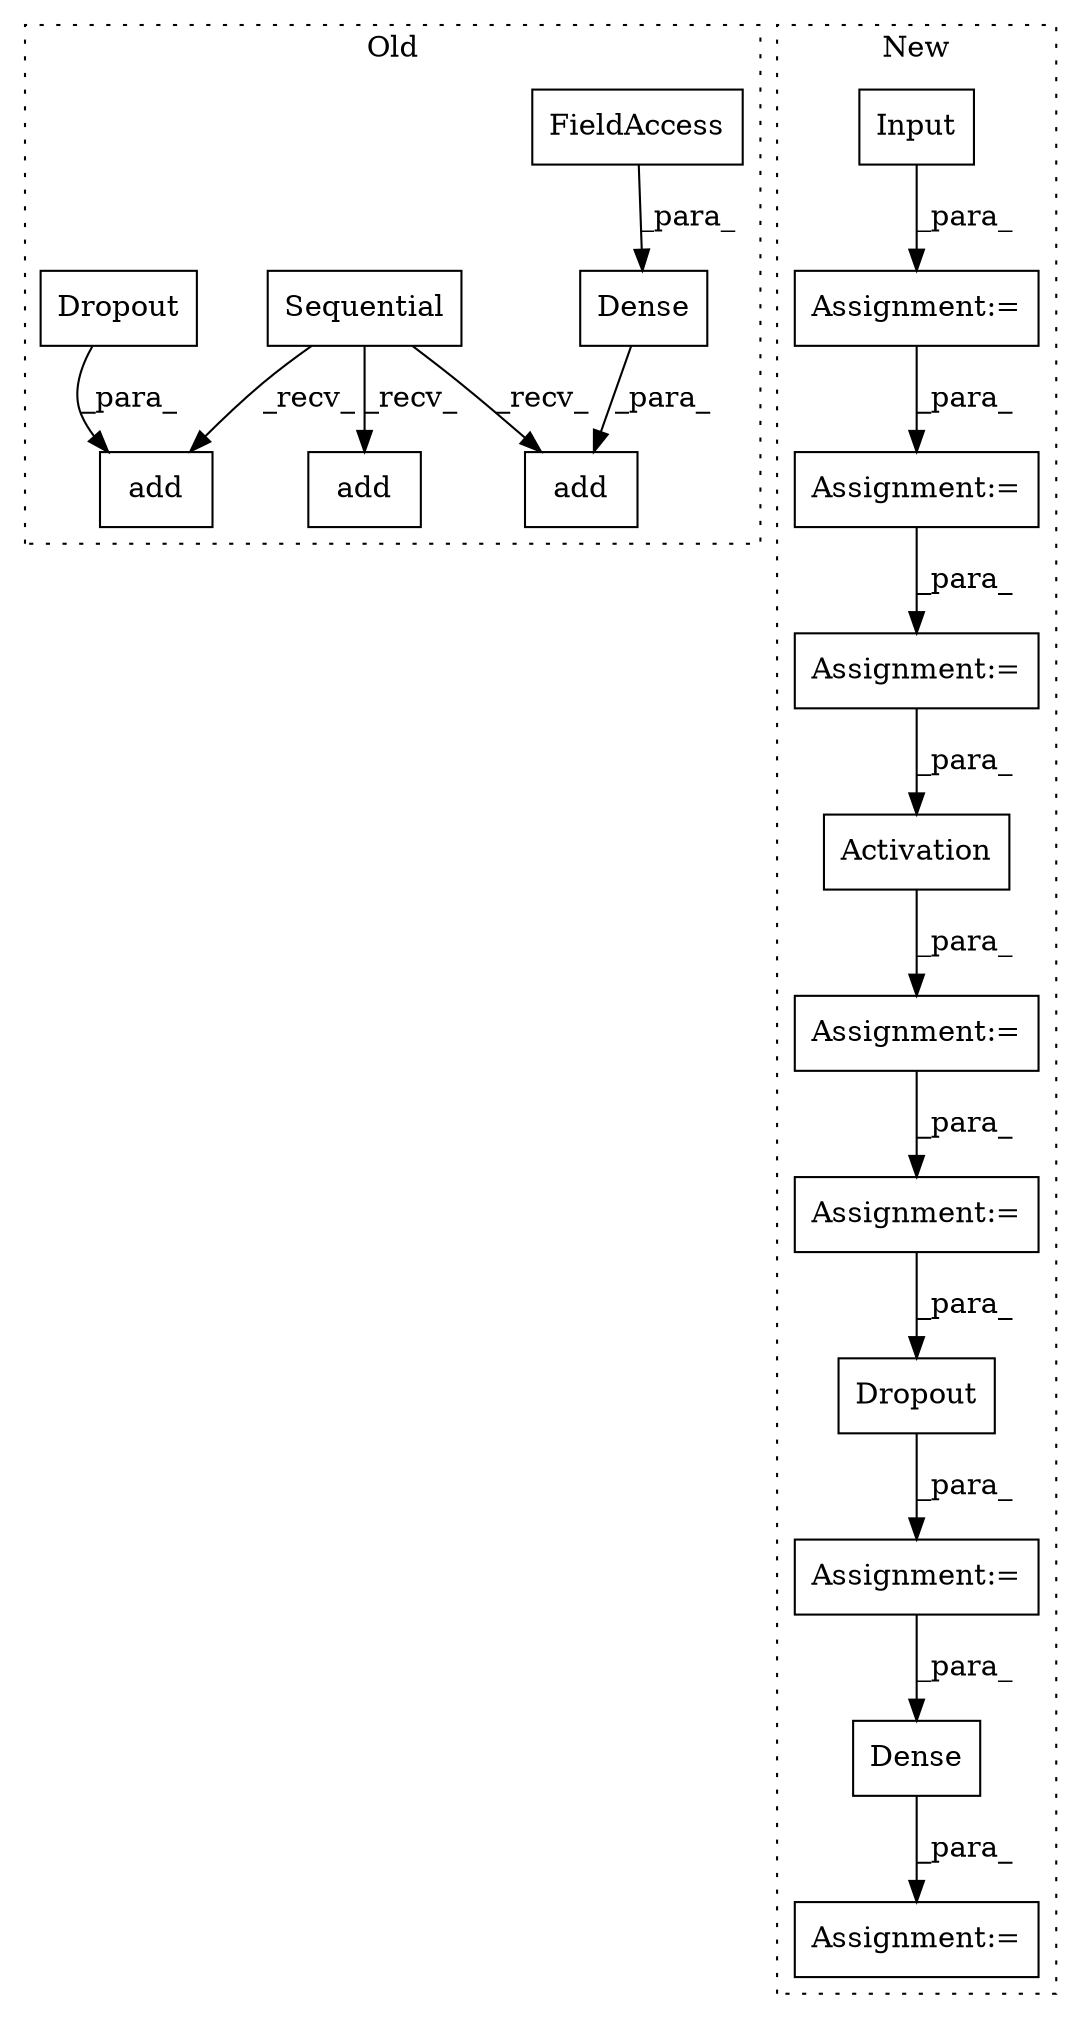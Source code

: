digraph G {
subgraph cluster0 {
1 [label="add" a="32" s="4071,4106" l="4,1" shape="box"];
4 [label="Dense" a="32" s="4075,4105" l="6,1" shape="box"];
6 [label="Sequential" a="32" s="3307" l="12" shape="box"];
7 [label="FieldAccess" a="22" s="4081" l="14" shape="box"];
9 [label="add" a="32" s="4019,4044" l="4,1" shape="box"];
10 [label="Dropout" a="32" s="4023,4043" l="8,1" shape="box"];
11 [label="add" a="32" s="3801,3814" l="4,1" shape="box"];
label = "Old";
style="dotted";
}
subgraph cluster1 {
2 [label="Activation" a="32" s="4046,4070" l="11,1" shape="box"];
3 [label="Input" a="32" s="3756,3778" l="6,1" shape="box"];
5 [label="Dense" a="32" s="4421,4440" l="6,1" shape="box"];
8 [label="Dropout" a="32" s="4202,4223" l="8,1" shape="box"];
12 [label="Assignment:=" a="7" s="3949" l="1" shape="box"];
13 [label="Assignment:=" a="7" s="4201" l="1" shape="box"];
14 [label="Assignment:=" a="7" s="4492" l="1" shape="box"];
15 [label="Assignment:=" a="7" s="3798" l="1" shape="box"];
16 [label="Assignment:=" a="7" s="3990" l="1" shape="box"];
17 [label="Assignment:=" a="7" s="4045" l="1" shape="box"];
18 [label="Assignment:=" a="7" s="4122" l="1" shape="box"];
label = "New";
style="dotted";
}
2 -> 17 [label="_para_"];
3 -> 15 [label="_para_"];
4 -> 1 [label="_para_"];
5 -> 14 [label="_para_"];
6 -> 11 [label="_recv_"];
6 -> 1 [label="_recv_"];
6 -> 9 [label="_recv_"];
7 -> 4 [label="_para_"];
8 -> 13 [label="_para_"];
10 -> 9 [label="_para_"];
12 -> 16 [label="_para_"];
13 -> 5 [label="_para_"];
15 -> 12 [label="_para_"];
16 -> 2 [label="_para_"];
17 -> 18 [label="_para_"];
18 -> 8 [label="_para_"];
}